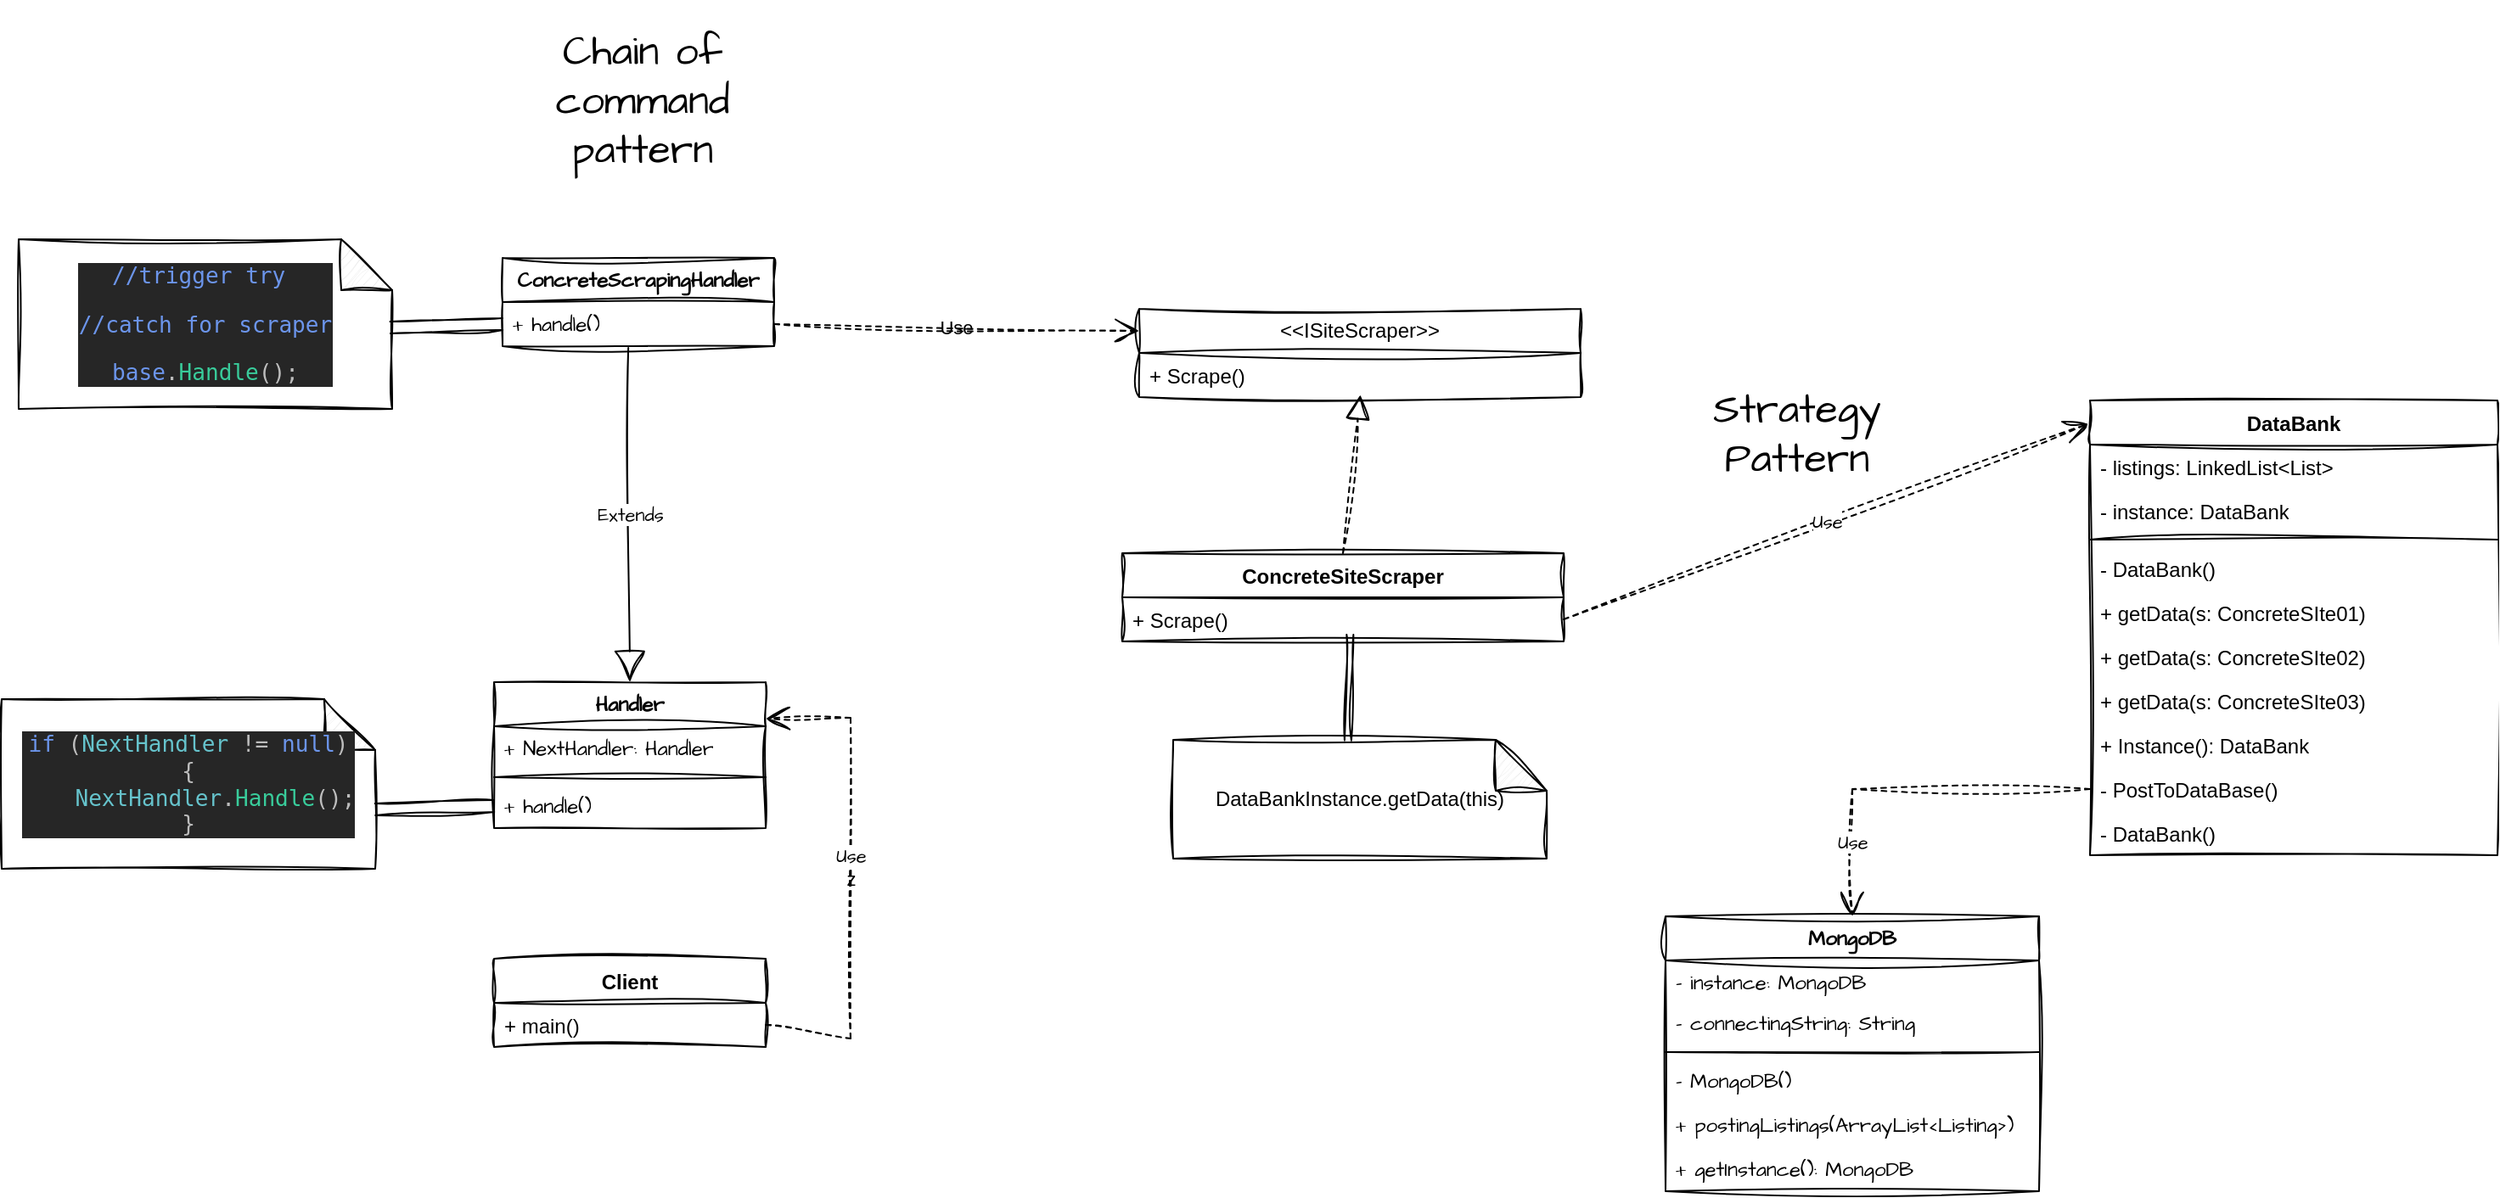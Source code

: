<mxfile version="24.7.8">
  <diagram name="Page-1" id="P3ujrBfUUob4ddo8eDaO">
    <mxGraphModel dx="1809" dy="2703" grid="1" gridSize="10" guides="1" tooltips="1" connect="1" arrows="1" fold="1" page="1" pageScale="1" pageWidth="1600" pageHeight="1600" math="0" shadow="0">
      <root>
        <mxCell id="0" />
        <mxCell id="1" parent="0" />
        <mxCell id="0bahGi0PylKg2WLOz5wm-1" value="DataBank" style="swimlane;fontStyle=1;align=center;verticalAlign=top;childLayout=stackLayout;horizontal=1;startSize=26;horizontalStack=0;resizeParent=1;resizeParentMax=0;resizeLast=0;collapsible=1;marginBottom=0;whiteSpace=wrap;html=1;labelBackgroundColor=none;sketch=1;curveFitting=1;jiggle=2;" parent="1" vertex="1">
          <mxGeometry x="1250" y="-966" width="240" height="268" as="geometry" />
        </mxCell>
        <mxCell id="VJToghzIUKS7yTH11C6y-5" value="- listings: LinkedList&amp;lt;List&amp;gt;" style="text;strokeColor=none;fillColor=none;align=left;verticalAlign=top;spacingLeft=4;spacingRight=4;overflow=hidden;rotatable=0;points=[[0,0.5],[1,0.5]];portConstraint=eastwest;whiteSpace=wrap;html=1;labelBackgroundColor=none;sketch=1;curveFitting=1;jiggle=2;" parent="0bahGi0PylKg2WLOz5wm-1" vertex="1">
          <mxGeometry y="26" width="240" height="26" as="geometry" />
        </mxCell>
        <mxCell id="0bahGi0PylKg2WLOz5wm-2" value="- instance: DataBank" style="text;strokeColor=none;fillColor=none;align=left;verticalAlign=top;spacingLeft=4;spacingRight=4;overflow=hidden;rotatable=0;points=[[0,0.5],[1,0.5]];portConstraint=eastwest;whiteSpace=wrap;html=1;labelBackgroundColor=none;sketch=1;curveFitting=1;jiggle=2;" parent="0bahGi0PylKg2WLOz5wm-1" vertex="1">
          <mxGeometry y="52" width="240" height="26" as="geometry" />
        </mxCell>
        <mxCell id="0bahGi0PylKg2WLOz5wm-3" value="" style="line;strokeWidth=1;fillColor=none;align=left;verticalAlign=middle;spacingTop=-1;spacingLeft=3;spacingRight=3;rotatable=0;labelPosition=right;points=[];portConstraint=eastwest;labelBackgroundColor=none;sketch=1;curveFitting=1;jiggle=2;" parent="0bahGi0PylKg2WLOz5wm-1" vertex="1">
          <mxGeometry y="78" width="240" height="8" as="geometry" />
        </mxCell>
        <mxCell id="VJToghzIUKS7yTH11C6y-6" value="- DataBank()" style="text;strokeColor=none;fillColor=none;align=left;verticalAlign=top;spacingLeft=4;spacingRight=4;overflow=hidden;rotatable=0;points=[[0,0.5],[1,0.5]];portConstraint=eastwest;whiteSpace=wrap;html=1;labelBackgroundColor=none;sketch=1;curveFitting=1;jiggle=2;" parent="0bahGi0PylKg2WLOz5wm-1" vertex="1">
          <mxGeometry y="86" width="240" height="26" as="geometry" />
        </mxCell>
        <mxCell id="VJToghzIUKS7yTH11C6y-8" value="+ getData(s: ConcreteSIte01)" style="text;strokeColor=none;fillColor=none;align=left;verticalAlign=top;spacingLeft=4;spacingRight=4;overflow=hidden;rotatable=0;points=[[0,0.5],[1,0.5]];portConstraint=eastwest;whiteSpace=wrap;html=1;labelBackgroundColor=none;sketch=1;curveFitting=1;jiggle=2;" parent="0bahGi0PylKg2WLOz5wm-1" vertex="1">
          <mxGeometry y="112" width="240" height="26" as="geometry" />
        </mxCell>
        <mxCell id="VJToghzIUKS7yTH11C6y-9" value="+ getData(s: ConcreteSIte02)" style="text;strokeColor=none;fillColor=none;align=left;verticalAlign=top;spacingLeft=4;spacingRight=4;overflow=hidden;rotatable=0;points=[[0,0.5],[1,0.5]];portConstraint=eastwest;whiteSpace=wrap;html=1;labelBackgroundColor=none;sketch=1;curveFitting=1;jiggle=2;" parent="0bahGi0PylKg2WLOz5wm-1" vertex="1">
          <mxGeometry y="138" width="240" height="26" as="geometry" />
        </mxCell>
        <mxCell id="0bahGi0PylKg2WLOz5wm-51" value="+ getData(s: ConcreteSIte03)" style="text;strokeColor=none;fillColor=none;align=left;verticalAlign=top;spacingLeft=4;spacingRight=4;overflow=hidden;rotatable=0;points=[[0,0.5],[1,0.5]];portConstraint=eastwest;whiteSpace=wrap;html=1;labelBackgroundColor=none;sketch=1;curveFitting=1;jiggle=2;" parent="0bahGi0PylKg2WLOz5wm-1" vertex="1">
          <mxGeometry y="164" width="240" height="26" as="geometry" />
        </mxCell>
        <mxCell id="VJToghzIUKS7yTH11C6y-10" value="+ Instance(): DataBank" style="text;strokeColor=none;fillColor=none;align=left;verticalAlign=top;spacingLeft=4;spacingRight=4;overflow=hidden;rotatable=0;points=[[0,0.5],[1,0.5]];portConstraint=eastwest;whiteSpace=wrap;html=1;labelBackgroundColor=none;sketch=1;curveFitting=1;jiggle=2;" parent="0bahGi0PylKg2WLOz5wm-1" vertex="1">
          <mxGeometry y="190" width="240" height="26" as="geometry" />
        </mxCell>
        <mxCell id="VJToghzIUKS7yTH11C6y-11" value="- PostToDataBase()" style="text;strokeColor=none;fillColor=none;align=left;verticalAlign=top;spacingLeft=4;spacingRight=4;overflow=hidden;rotatable=0;points=[[0,0.5],[1,0.5]];portConstraint=eastwest;whiteSpace=wrap;html=1;labelBackgroundColor=none;sketch=1;curveFitting=1;jiggle=2;" parent="0bahGi0PylKg2WLOz5wm-1" vertex="1">
          <mxGeometry y="216" width="240" height="26" as="geometry" />
        </mxCell>
        <mxCell id="VJToghzIUKS7yTH11C6y-7" value="- DataBank()" style="text;strokeColor=none;fillColor=none;align=left;verticalAlign=top;spacingLeft=4;spacingRight=4;overflow=hidden;rotatable=0;points=[[0,0.5],[1,0.5]];portConstraint=eastwest;whiteSpace=wrap;html=1;labelBackgroundColor=none;sketch=1;curveFitting=1;jiggle=2;" parent="0bahGi0PylKg2WLOz5wm-1" vertex="1">
          <mxGeometry y="242" width="240" height="26" as="geometry" />
        </mxCell>
        <mxCell id="0bahGi0PylKg2WLOz5wm-44" value="&amp;lt;&amp;lt;ISiteScraper&amp;gt;&amp;gt;" style="swimlane;fontStyle=0;childLayout=stackLayout;horizontal=1;startSize=26;fillColor=none;horizontalStack=0;resizeParent=1;resizeParentMax=0;resizeLast=0;collapsible=1;marginBottom=0;whiteSpace=wrap;html=1;labelBackgroundColor=none;sketch=1;curveFitting=1;jiggle=2;" parent="1" vertex="1">
          <mxGeometry x="690" y="-1020" width="260" height="52" as="geometry" />
        </mxCell>
        <mxCell id="0bahGi0PylKg2WLOz5wm-45" value="+ Scrape()" style="text;strokeColor=none;fillColor=none;align=left;verticalAlign=top;spacingLeft=4;spacingRight=4;overflow=hidden;rotatable=0;points=[[0,0.5],[1,0.5]];portConstraint=eastwest;whiteSpace=wrap;html=1;labelBackgroundColor=none;sketch=1;curveFitting=1;jiggle=2;" parent="0bahGi0PylKg2WLOz5wm-44" vertex="1">
          <mxGeometry y="26" width="260" height="26" as="geometry" />
        </mxCell>
        <mxCell id="0bahGi0PylKg2WLOz5wm-46" value="ConcreteSiteScraper" style="swimlane;fontStyle=1;align=center;verticalAlign=top;childLayout=stackLayout;horizontal=1;startSize=26;horizontalStack=0;resizeParent=1;resizeParentMax=0;resizeLast=0;collapsible=1;marginBottom=0;whiteSpace=wrap;html=1;labelBackgroundColor=none;sketch=1;curveFitting=1;jiggle=2;" parent="1" vertex="1">
          <mxGeometry x="680" y="-876" width="260" height="52" as="geometry" />
        </mxCell>
        <mxCell id="0bahGi0PylKg2WLOz5wm-74" value="+ Scrape()" style="text;strokeColor=none;fillColor=none;align=left;verticalAlign=top;spacingLeft=4;spacingRight=4;overflow=hidden;rotatable=0;points=[[0,0.5],[1,0.5]];portConstraint=eastwest;whiteSpace=wrap;html=1;labelBackgroundColor=none;sketch=1;curveFitting=1;jiggle=2;" parent="0bahGi0PylKg2WLOz5wm-46" vertex="1">
          <mxGeometry y="26" width="260" height="26" as="geometry" />
        </mxCell>
        <mxCell id="0bahGi0PylKg2WLOz5wm-50" value="" style="endArrow=block;dashed=1;endFill=0;endSize=12;html=1;rounded=0;exitX=0.5;exitY=0;exitDx=0;exitDy=0;entryX=0.501;entryY=0.95;entryDx=0;entryDy=0;entryPerimeter=0;labelBackgroundColor=none;fontColor=default;sketch=1;curveFitting=1;jiggle=2;" parent="1" source="0bahGi0PylKg2WLOz5wm-46" target="0bahGi0PylKg2WLOz5wm-45" edge="1">
          <mxGeometry width="160" relative="1" as="geometry">
            <mxPoint x="1030" y="-837" as="sourcePoint" />
            <mxPoint x="1030" y="-926" as="targetPoint" />
          </mxGeometry>
        </mxCell>
        <mxCell id="0bahGi0PylKg2WLOz5wm-57" value="DataBankInstance.getData(this)" style="shape=note;whiteSpace=wrap;html=1;backgroundOutline=1;darkOpacity=0.05;labelBackgroundColor=none;sketch=1;curveFitting=1;jiggle=2;" parent="1" vertex="1">
          <mxGeometry x="710" y="-766" width="220" height="70" as="geometry" />
        </mxCell>
        <mxCell id="0bahGi0PylKg2WLOz5wm-58" value="" style="shape=link;html=1;rounded=0;exitX=0.468;exitY=0.005;exitDx=0;exitDy=0;exitPerimeter=0;entryX=0.516;entryY=0.846;entryDx=0;entryDy=0;entryPerimeter=0;labelBackgroundColor=none;fontColor=default;sketch=1;curveFitting=1;jiggle=2;" parent="1" source="0bahGi0PylKg2WLOz5wm-57" target="0bahGi0PylKg2WLOz5wm-74" edge="1">
          <mxGeometry width="100" relative="1" as="geometry">
            <mxPoint x="810" y="-736" as="sourcePoint" />
            <mxPoint x="1138.08" y="-771.43" as="targetPoint" />
          </mxGeometry>
        </mxCell>
        <mxCell id="0bahGi0PylKg2WLOz5wm-59" value="Client" style="swimlane;fontStyle=1;align=center;verticalAlign=top;childLayout=stackLayout;horizontal=1;startSize=26;horizontalStack=0;resizeParent=1;resizeParentMax=0;resizeLast=0;collapsible=1;marginBottom=0;whiteSpace=wrap;html=1;labelBackgroundColor=none;sketch=1;curveFitting=1;jiggle=2;" parent="1" vertex="1">
          <mxGeometry x="310" y="-637" width="160" height="52" as="geometry" />
        </mxCell>
        <mxCell id="0bahGi0PylKg2WLOz5wm-62" value="+ main()" style="text;strokeColor=none;fillColor=none;align=left;verticalAlign=top;spacingLeft=4;spacingRight=4;overflow=hidden;rotatable=0;points=[[0,0.5],[1,0.5]];portConstraint=eastwest;whiteSpace=wrap;html=1;labelBackgroundColor=none;sketch=1;curveFitting=1;jiggle=2;" parent="0bahGi0PylKg2WLOz5wm-59" vertex="1">
          <mxGeometry y="26" width="160" height="26" as="geometry" />
        </mxCell>
        <mxCell id="0bahGi0PylKg2WLOz5wm-67" value="Use" style="endArrow=open;endSize=12;dashed=1;html=1;rounded=0;entryX=0;entryY=0.25;entryDx=0;entryDy=0;labelBackgroundColor=none;fontColor=default;sketch=1;curveFitting=1;jiggle=2;exitX=1;exitY=0.5;exitDx=0;exitDy=0;" parent="1" source="NU-owD9JDnaCxtlqyRa8-18" target="0bahGi0PylKg2WLOz5wm-44" edge="1">
          <mxGeometry width="160" relative="1" as="geometry">
            <mxPoint x="870" y="-870" as="sourcePoint" />
            <mxPoint x="940" y="-1280" as="targetPoint" />
            <Array as="points" />
          </mxGeometry>
        </mxCell>
        <mxCell id="0bahGi0PylKg2WLOz5wm-71" value="Use" style="endArrow=open;endSize=12;dashed=1;html=1;rounded=0;sketch=1;hachureGap=4;jiggle=2;curveFitting=1;fontFamily=Architects Daughter;fontSource=https%3A%2F%2Ffonts.googleapis.com%2Fcss%3Ffamily%3DArchitects%2BDaughter;exitX=1;exitY=0.5;exitDx=0;exitDy=0;entryX=-0.004;entryY=0.051;entryDx=0;entryDy=0;entryPerimeter=0;" parent="1" source="0bahGi0PylKg2WLOz5wm-74" target="0bahGi0PylKg2WLOz5wm-1" edge="1">
          <mxGeometry width="160" relative="1" as="geometry">
            <mxPoint x="1910" y="-1026" as="sourcePoint" />
            <mxPoint x="1910" y="-786" as="targetPoint" />
          </mxGeometry>
        </mxCell>
        <mxCell id="NU-owD9JDnaCxtlqyRa8-14" value="ConcreteScrapingHandler" style="swimlane;fontStyle=1;align=center;verticalAlign=top;childLayout=stackLayout;horizontal=1;startSize=26;horizontalStack=0;resizeParent=1;resizeParentMax=0;resizeLast=0;collapsible=1;marginBottom=0;whiteSpace=wrap;html=1;sketch=1;hachureGap=4;jiggle=2;curveFitting=1;fontFamily=Architects Daughter;fontSource=https%3A%2F%2Ffonts.googleapis.com%2Fcss%3Ffamily%3DArchitects%2BDaughter;" parent="1" vertex="1">
          <mxGeometry x="315" y="-1050" width="160" height="52" as="geometry" />
        </mxCell>
        <mxCell id="NU-owD9JDnaCxtlqyRa8-18" value="+ handle()" style="text;strokeColor=none;fillColor=none;align=left;verticalAlign=top;spacingLeft=4;spacingRight=4;overflow=hidden;rotatable=0;points=[[0,0.5],[1,0.5]];portConstraint=eastwest;whiteSpace=wrap;html=1;fontFamily=Architects Daughter;fontSource=https%3A%2F%2Ffonts.googleapis.com%2Fcss%3Ffamily%3DArchitects%2BDaughter;" parent="NU-owD9JDnaCxtlqyRa8-14" vertex="1">
          <mxGeometry y="26" width="160" height="26" as="geometry" />
        </mxCell>
        <mxCell id="NU-owD9JDnaCxtlqyRa8-20" value="Extends" style="endArrow=block;endSize=16;endFill=0;html=1;rounded=0;sketch=1;hachureGap=4;jiggle=2;curveFitting=1;fontFamily=Architects Daughter;fontSource=https%3A%2F%2Ffonts.googleapis.com%2Fcss%3Ffamily%3DArchitects%2BDaughter;exitX=0.463;exitY=1.038;exitDx=0;exitDy=0;entryX=0.5;entryY=0;entryDx=0;entryDy=0;exitPerimeter=0;" parent="1" source="NU-owD9JDnaCxtlqyRa8-18" target="VJToghzIUKS7yTH11C6y-48" edge="1">
          <mxGeometry width="160" relative="1" as="geometry">
            <mxPoint x="390" y="-797" as="sourcePoint" />
            <mxPoint x="390" y="-797" as="targetPoint" />
          </mxGeometry>
        </mxCell>
        <mxCell id="EVfMUVc_R_IaAUA9_Wqi-9" value="z" style="endArrow=open;endSize=12;dashed=1;html=1;rounded=0;labelBackgroundColor=none;fontColor=default;sketch=1;curveFitting=1;jiggle=2;entryX=1;entryY=0.25;entryDx=0;entryDy=0;exitX=1;exitY=0.5;exitDx=0;exitDy=0;" parent="1" source="0bahGi0PylKg2WLOz5wm-62" target="VJToghzIUKS7yTH11C6y-48" edge="1">
          <mxGeometry width="160" relative="1" as="geometry">
            <mxPoint x="325" y="-580" as="sourcePoint" />
            <mxPoint x="470" y="-784.0" as="targetPoint" />
            <Array as="points">
              <mxPoint x="520" y="-590" />
              <mxPoint x="520" y="-779" />
            </Array>
          </mxGeometry>
        </mxCell>
        <mxCell id="EVfMUVc_R_IaAUA9_Wqi-10" value="Use" style="edgeLabel;html=1;align=center;verticalAlign=middle;resizable=0;points=[];sketch=1;hachureGap=4;jiggle=2;curveFitting=1;fontFamily=Architects Daughter;fontSource=https%3A%2F%2Ffonts.googleapis.com%2Fcss%3Ffamily%3DArchitects%2BDaughter;" parent="EVfMUVc_R_IaAUA9_Wqi-9" vertex="1" connectable="0">
          <mxGeometry x="0.099" relative="1" as="geometry">
            <mxPoint as="offset" />
          </mxGeometry>
        </mxCell>
        <mxCell id="jms6X4uIkYkjHnqjbYMZ-1" value="MongoDB" style="swimlane;fontStyle=1;align=center;verticalAlign=top;childLayout=stackLayout;horizontal=1;startSize=26;horizontalStack=0;resizeParent=1;resizeParentMax=0;resizeLast=0;collapsible=1;marginBottom=0;whiteSpace=wrap;html=1;sketch=1;hachureGap=4;jiggle=2;curveFitting=1;fontFamily=Architects Daughter;fontSource=https%3A%2F%2Ffonts.googleapis.com%2Fcss%3Ffamily%3DArchitects%2BDaughter;" parent="1" vertex="1">
          <mxGeometry x="1000" y="-662" width="220" height="162" as="geometry" />
        </mxCell>
        <mxCell id="jms6X4uIkYkjHnqjbYMZ-5" value="- instance: MongoDB" style="text;strokeColor=none;fillColor=none;align=left;verticalAlign=top;spacingLeft=4;spacingRight=4;overflow=hidden;rotatable=0;points=[[0,0.5],[1,0.5]];portConstraint=eastwest;whiteSpace=wrap;html=1;fontFamily=Architects Daughter;fontSource=https%3A%2F%2Ffonts.googleapis.com%2Fcss%3Ffamily%3DArchitects%2BDaughter;" parent="jms6X4uIkYkjHnqjbYMZ-1" vertex="1">
          <mxGeometry y="26" width="220" height="24" as="geometry" />
        </mxCell>
        <mxCell id="jms6X4uIkYkjHnqjbYMZ-2" value="- connectingString: String" style="text;strokeColor=none;fillColor=none;align=left;verticalAlign=top;spacingLeft=4;spacingRight=4;overflow=hidden;rotatable=0;points=[[0,0.5],[1,0.5]];portConstraint=eastwest;whiteSpace=wrap;html=1;fontFamily=Architects Daughter;fontSource=https%3A%2F%2Ffonts.googleapis.com%2Fcss%3Ffamily%3DArchitects%2BDaughter;" parent="jms6X4uIkYkjHnqjbYMZ-1" vertex="1">
          <mxGeometry y="50" width="220" height="26" as="geometry" />
        </mxCell>
        <mxCell id="jms6X4uIkYkjHnqjbYMZ-3" value="" style="line;strokeWidth=1;fillColor=none;align=left;verticalAlign=middle;spacingTop=-1;spacingLeft=3;spacingRight=3;rotatable=0;labelPosition=right;points=[];portConstraint=eastwest;strokeColor=inherit;sketch=1;hachureGap=4;jiggle=2;curveFitting=1;fontFamily=Architects Daughter;fontSource=https%3A%2F%2Ffonts.googleapis.com%2Fcss%3Ffamily%3DArchitects%2BDaughter;" parent="jms6X4uIkYkjHnqjbYMZ-1" vertex="1">
          <mxGeometry y="76" width="220" height="8" as="geometry" />
        </mxCell>
        <mxCell id="jms6X4uIkYkjHnqjbYMZ-4" value="- MongoDB()" style="text;strokeColor=none;fillColor=none;align=left;verticalAlign=top;spacingLeft=4;spacingRight=4;overflow=hidden;rotatable=0;points=[[0,0.5],[1,0.5]];portConstraint=eastwest;whiteSpace=wrap;html=1;fontFamily=Architects Daughter;fontSource=https%3A%2F%2Ffonts.googleapis.com%2Fcss%3Ffamily%3DArchitects%2BDaughter;" parent="jms6X4uIkYkjHnqjbYMZ-1" vertex="1">
          <mxGeometry y="84" width="220" height="26" as="geometry" />
        </mxCell>
        <mxCell id="jms6X4uIkYkjHnqjbYMZ-9" value="+ postingListings(ArrayList&amp;lt;Listing&amp;gt;)" style="text;strokeColor=none;fillColor=none;align=left;verticalAlign=top;spacingLeft=4;spacingRight=4;overflow=hidden;rotatable=0;points=[[0,0.5],[1,0.5]];portConstraint=eastwest;whiteSpace=wrap;html=1;fontFamily=Architects Daughter;fontSource=https%3A%2F%2Ffonts.googleapis.com%2Fcss%3Ffamily%3DArchitects%2BDaughter;" parent="jms6X4uIkYkjHnqjbYMZ-1" vertex="1">
          <mxGeometry y="110" width="220" height="26" as="geometry" />
        </mxCell>
        <mxCell id="jms6X4uIkYkjHnqjbYMZ-6" value="+ getInstance(): MongoDB" style="text;strokeColor=none;fillColor=none;align=left;verticalAlign=top;spacingLeft=4;spacingRight=4;overflow=hidden;rotatable=0;points=[[0,0.5],[1,0.5]];portConstraint=eastwest;whiteSpace=wrap;html=1;fontFamily=Architects Daughter;fontSource=https%3A%2F%2Ffonts.googleapis.com%2Fcss%3Ffamily%3DArchitects%2BDaughter;" parent="jms6X4uIkYkjHnqjbYMZ-1" vertex="1">
          <mxGeometry y="136" width="220" height="26" as="geometry" />
        </mxCell>
        <mxCell id="jms6X4uIkYkjHnqjbYMZ-8" value="Use" style="endArrow=open;endSize=12;dashed=1;html=1;rounded=0;sketch=1;hachureGap=4;jiggle=2;curveFitting=1;fontFamily=Architects Daughter;fontSource=https%3A%2F%2Ffonts.googleapis.com%2Fcss%3Ffamily%3DArchitects%2BDaughter;entryX=0.5;entryY=0;entryDx=0;entryDy=0;exitX=0;exitY=0.5;exitDx=0;exitDy=0;" parent="1" source="VJToghzIUKS7yTH11C6y-11" target="jms6X4uIkYkjHnqjbYMZ-1" edge="1">
          <mxGeometry x="0.592" width="160" relative="1" as="geometry">
            <mxPoint x="1650" y="-416" as="sourcePoint" />
            <mxPoint x="1810" y="-416" as="targetPoint" />
            <Array as="points">
              <mxPoint x="1110" y="-737" />
            </Array>
            <mxPoint as="offset" />
          </mxGeometry>
        </mxCell>
        <mxCell id="VJToghzIUKS7yTH11C6y-46" value="&lt;font style=&quot;font-size: 24px;&quot;&gt;Chain of command pattern&lt;/font&gt;" style="text;html=1;align=center;verticalAlign=middle;whiteSpace=wrap;rounded=0;fontFamily=Architects Daughter;fontSource=https%3A%2F%2Ffonts.googleapis.com%2Fcss%3Ffamily%3DArchitects%2BDaughter;" parent="1" vertex="1">
          <mxGeometry x="310" y="-1202" width="175" height="120" as="geometry" />
        </mxCell>
        <mxCell id="VJToghzIUKS7yTH11C6y-47" value="&lt;font style=&quot;font-size: 24px;&quot;&gt;Strategy Pattern&lt;/font&gt;" style="text;html=1;align=center;verticalAlign=middle;whiteSpace=wrap;rounded=0;fontFamily=Architects Daughter;fontSource=https%3A%2F%2Ffonts.googleapis.com%2Fcss%3Ffamily%3DArchitects%2BDaughter;" parent="1" vertex="1">
          <mxGeometry x="990" y="-1006" width="175" height="120" as="geometry" />
        </mxCell>
        <mxCell id="VJToghzIUKS7yTH11C6y-48" value="Handler&lt;div&gt;&lt;br&gt;&lt;/div&gt;" style="swimlane;fontStyle=1;align=center;verticalAlign=top;childLayout=stackLayout;horizontal=1;startSize=26;horizontalStack=0;resizeParent=1;resizeParentMax=0;resizeLast=0;collapsible=1;marginBottom=0;whiteSpace=wrap;html=1;sketch=1;hachureGap=4;jiggle=2;curveFitting=1;fontFamily=Architects Daughter;fontSource=https%3A%2F%2Ffonts.googleapis.com%2Fcss%3Ffamily%3DArchitects%2BDaughter;" parent="1" vertex="1">
          <mxGeometry x="310" y="-800" width="160" height="86" as="geometry" />
        </mxCell>
        <mxCell id="VJToghzIUKS7yTH11C6y-49" value="+ NextHandler: Handler" style="text;strokeColor=none;fillColor=none;align=left;verticalAlign=top;spacingLeft=4;spacingRight=4;overflow=hidden;rotatable=0;points=[[0,0.5],[1,0.5]];portConstraint=eastwest;whiteSpace=wrap;html=1;fontFamily=Architects Daughter;fontSource=https%3A%2F%2Ffonts.googleapis.com%2Fcss%3Ffamily%3DArchitects%2BDaughter;" parent="VJToghzIUKS7yTH11C6y-48" vertex="1">
          <mxGeometry y="26" width="160" height="26" as="geometry" />
        </mxCell>
        <mxCell id="VJToghzIUKS7yTH11C6y-50" value="" style="line;strokeWidth=1;fillColor=none;align=left;verticalAlign=middle;spacingTop=-1;spacingLeft=3;spacingRight=3;rotatable=0;labelPosition=right;points=[];portConstraint=eastwest;strokeColor=inherit;sketch=1;hachureGap=4;jiggle=2;curveFitting=1;fontFamily=Architects Daughter;fontSource=https%3A%2F%2Ffonts.googleapis.com%2Fcss%3Ffamily%3DArchitects%2BDaughter;" parent="VJToghzIUKS7yTH11C6y-48" vertex="1">
          <mxGeometry y="52" width="160" height="8" as="geometry" />
        </mxCell>
        <mxCell id="NU-owD9JDnaCxtlqyRa8-5" value="+ handle()" style="text;strokeColor=none;fillColor=none;align=left;verticalAlign=top;spacingLeft=4;spacingRight=4;overflow=hidden;rotatable=0;points=[[0,0.5],[1,0.5]];portConstraint=eastwest;whiteSpace=wrap;html=1;fontFamily=Architects Daughter;fontSource=https%3A%2F%2Ffonts.googleapis.com%2Fcss%3Ffamily%3DArchitects%2BDaughter;" parent="VJToghzIUKS7yTH11C6y-48" vertex="1">
          <mxGeometry y="60" width="160" height="26" as="geometry" />
        </mxCell>
        <mxCell id="VJToghzIUKS7yTH11C6y-53" value="&lt;div style=&quot;background-color:#262626;color:#d0d0d0&quot;&gt;&lt;pre style=&quot;font-family:&#39;JetBrains Mono&#39;,monospace;font-size:9.8pt;&quot;&gt;&lt;div&gt;&lt;pre style=&quot;font-family:&#39;JetBrains Mono&#39;,monospace;font-size:9.8pt;&quot;&gt;&lt;span style=&quot;color:#6c95eb;&quot;&gt;//trigger try &lt;/span&gt;&lt;/pre&gt;&lt;pre style=&quot;font-family:&#39;JetBrains Mono&#39;,monospace;font-size:9.8pt;&quot;&gt;&lt;span style=&quot;color:#6c95eb;&quot;&gt;//catch for scraper&lt;/span&gt;&lt;/pre&gt;&lt;pre style=&quot;font-family:&#39;JetBrains Mono&#39;,monospace;font-size:9.8pt;&quot;&gt;&lt;span style=&quot;color:#6c95eb;&quot;&gt;base&lt;/span&gt;&lt;span style=&quot;color:#bdbdbd;&quot;&gt;.&lt;/span&gt;&lt;span style=&quot;color:#39cc9b;&quot;&gt;Handle&lt;/span&gt;&lt;span style=&quot;color:#bdbdbd;&quot;&gt;();&lt;/span&gt;&lt;/pre&gt;&lt;/div&gt;&lt;/pre&gt;&lt;/div&gt;" style="shape=note;whiteSpace=wrap;html=1;backgroundOutline=1;darkOpacity=0.05;labelBackgroundColor=none;sketch=1;curveFitting=1;jiggle=2;" parent="1" vertex="1">
          <mxGeometry x="30" y="-1061" width="220" height="100" as="geometry" />
        </mxCell>
        <mxCell id="VJToghzIUKS7yTH11C6y-54" value="" style="shape=link;html=1;rounded=0;exitX=0.995;exitY=0.52;exitDx=0;exitDy=0;exitPerimeter=0;entryX=0;entryY=0.5;entryDx=0;entryDy=0;labelBackgroundColor=none;fontColor=default;sketch=1;curveFitting=1;jiggle=2;width=6.923;" parent="1" source="VJToghzIUKS7yTH11C6y-53" target="NU-owD9JDnaCxtlqyRa8-18" edge="1">
          <mxGeometry width="100" relative="1" as="geometry">
            <mxPoint x="200" y="-928" as="sourcePoint" />
            <mxPoint x="201" y="-990" as="targetPoint" />
          </mxGeometry>
        </mxCell>
        <mxCell id="VJToghzIUKS7yTH11C6y-55" value="&lt;div style=&quot;background-color:#262626;color:#d0d0d0&quot;&gt;&lt;pre style=&quot;font-family:&#39;JetBrains Mono&#39;,monospace;font-size:9.8pt;&quot;&gt;&lt;span style=&quot;color:#6c95eb;&quot;&gt;if &lt;/span&gt;&lt;span style=&quot;color:#bdbdbd;&quot;&gt;(&lt;/span&gt;&lt;span style=&quot;color:#66c3cc;&quot;&gt;NextHandler &lt;/span&gt;&lt;span style=&quot;color:#bdbdbd;&quot;&gt;!= &lt;/span&gt;&lt;span style=&quot;color:#6c95eb;&quot;&gt;null&lt;/span&gt;&lt;span style=&quot;color:#bdbdbd;&quot;&gt;)&lt;br&gt;&lt;/span&gt;&lt;span style=&quot;color:#bdbdbd;&quot;&gt;{&lt;br&gt;&lt;/span&gt;&lt;span style=&quot;color:#bdbdbd;&quot;&gt;    &lt;/span&gt;&lt;span style=&quot;color:#66c3cc;&quot;&gt;NextHandler&lt;/span&gt;&lt;span style=&quot;color:#bdbdbd;&quot;&gt;.&lt;/span&gt;&lt;span style=&quot;color:#39cc9b;&quot;&gt;Handle&lt;/span&gt;&lt;span style=&quot;color:#bdbdbd;&quot;&gt;();&lt;br&gt;&lt;/span&gt;&lt;span style=&quot;color:#bdbdbd;&quot;&gt;}&lt;/span&gt;&lt;/pre&gt;&lt;/div&gt;" style="shape=note;whiteSpace=wrap;html=1;backgroundOutline=1;darkOpacity=0.05;labelBackgroundColor=none;sketch=1;curveFitting=1;jiggle=2;" parent="1" vertex="1">
          <mxGeometry x="20" y="-790" width="220" height="100" as="geometry" />
        </mxCell>
        <mxCell id="VJToghzIUKS7yTH11C6y-56" value="" style="shape=link;html=1;rounded=0;exitX=0;exitY=0;exitDx=220;exitDy=65;exitPerimeter=0;entryX=0;entryY=0.5;entryDx=0;entryDy=0;labelBackgroundColor=none;fontColor=default;sketch=1;curveFitting=1;jiggle=2;width=6.923;" parent="1" source="VJToghzIUKS7yTH11C6y-55" target="NU-owD9JDnaCxtlqyRa8-5" edge="1">
          <mxGeometry width="100" relative="1" as="geometry">
            <mxPoint x="249" y="-968" as="sourcePoint" />
            <mxPoint x="325" y="-967" as="targetPoint" />
          </mxGeometry>
        </mxCell>
      </root>
    </mxGraphModel>
  </diagram>
</mxfile>
